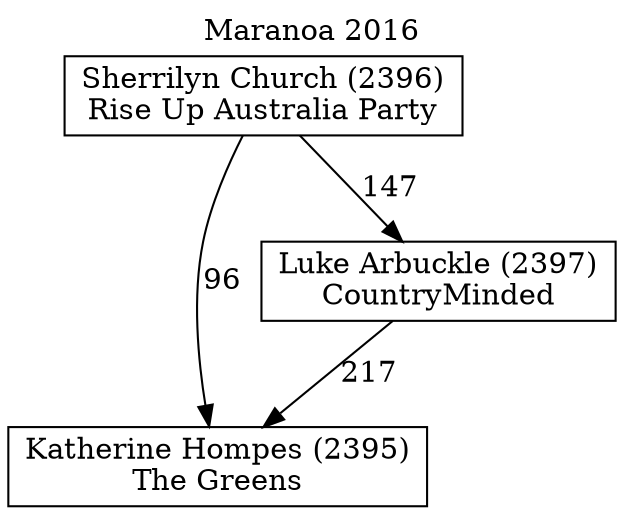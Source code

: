// House preference flow
digraph "Katherine Hompes (2395)_Maranoa_2016" {
	graph [label="Maranoa 2016" labelloc=t mclimit=10]
	node [shape=box]
	"Sherrilyn Church (2396)" [label="Sherrilyn Church (2396)
Rise Up Australia Party"]
	"Katherine Hompes (2395)" [label="Katherine Hompes (2395)
The Greens"]
	"Luke Arbuckle (2397)" [label="Luke Arbuckle (2397)
CountryMinded"]
	"Sherrilyn Church (2396)" -> "Luke Arbuckle (2397)" [label=147]
	"Sherrilyn Church (2396)" -> "Katherine Hompes (2395)" [label=96]
	"Luke Arbuckle (2397)" -> "Katherine Hompes (2395)" [label=217]
}
